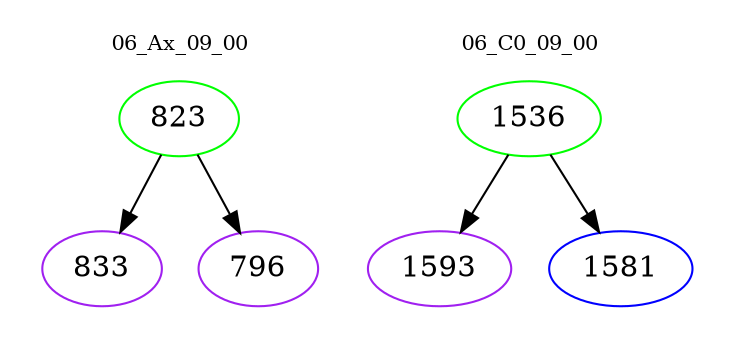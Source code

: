 digraph{
subgraph cluster_0 {
color = white
label = "06_Ax_09_00";
fontsize=10;
T0_823 [label="823", color="green"]
T0_823 -> T0_833 [color="black"]
T0_833 [label="833", color="purple"]
T0_823 -> T0_796 [color="black"]
T0_796 [label="796", color="purple"]
}
subgraph cluster_1 {
color = white
label = "06_C0_09_00";
fontsize=10;
T1_1536 [label="1536", color="green"]
T1_1536 -> T1_1593 [color="black"]
T1_1593 [label="1593", color="purple"]
T1_1536 -> T1_1581 [color="black"]
T1_1581 [label="1581", color="blue"]
}
}
